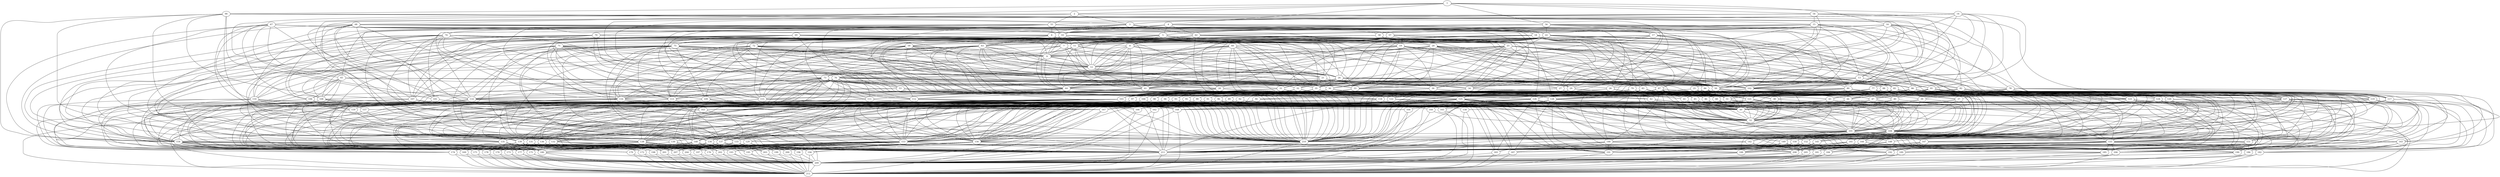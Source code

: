 graph {
  1 -- 2;
  1 -- 4;
  1 -- 14;
  1 -- 16;
  1 -- 54;
  1 -- 56;
  1 -- 66;
  1 -- 68;
  2 -- 3;
  2 -- 13;
  2 -- 15;
  2 -- 53;
  2 -- 55;
  2 -- 65;
  2 -- 67;
  4 -- 5;
  4 -- 10;
  4 -- 13;
  4 -- 17;
  4 -- 22;
  4 -- 53;
  4 -- 57;
  4 -- 62;
  4 -- 65;
  4 -- 69;
  4 -- 74;
  14 -- 3;
  14 -- 25;
  14 -- 27;
  14 -- 50;
  14 -- 53;
  14 -- 55;
  14 -- 77;
  14 -- 79;
  14 -- 102;
  16 -- 5;
  16 -- 10;
  16 -- 25;
  16 -- 29;
  16 -- 34;
  16 -- 50;
  16 -- 53;
  16 -- 57;
  16 -- 62;
  16 -- 77;
  16 -- 81;
  16 -- 86;
  16 -- 102;
  54 -- 3;
  54 -- 13;
  54 -- 15;
  54 -- 105;
  54 -- 107;
  54 -- 117;
  54 -- 119;
  54 -- 210;
  56 -- 5;
  56 -- 10;
  56 -- 13;
  56 -- 17;
  56 -- 22;
  56 -- 105;
  56 -- 109;
  56 -- 114;
  56 -- 117;
  56 -- 121;
  56 -- 126;
  56 -- 210;
  66 -- 3;
  66 -- 25;
  66 -- 27;
  66 -- 50;
  66 -- 105;
  66 -- 107;
  66 -- 129;
  66 -- 131;
  66 -- 154;
  66 -- 210;
  68 -- 5;
  68 -- 10;
  68 -- 25;
  68 -- 29;
  68 -- 34;
  68 -- 50;
  68 -- 105;
  68 -- 109;
  68 -- 114;
  68 -- 129;
  68 -- 133;
  68 -- 138;
  68 -- 154;
  68 -- 210;
  3 -- 6;
  3 -- 10;
  3 -- 18;
  3 -- 22;
  3 -- 58;
  3 -- 62;
  3 -- 70;
  3 -- 74;
  13 -- 26;
  13 -- 28;
  13 -- 50;
  13 -- 78;
  13 -- 80;
  13 -- 102;
  15 -- 6;
  15 -- 10;
  15 -- 26;
  15 -- 30;
  15 -- 34;
  15 -- 50;
  15 -- 58;
  15 -- 62;
  15 -- 78;
  15 -- 82;
  15 -- 86;
  15 -- 102;
  53 -- 106;
  53 -- 108;
  53 -- 118;
  53 -- 120;
  53 -- 210;
  55 -- 6;
  55 -- 10;
  55 -- 18;
  55 -- 22;
  55 -- 106;
  55 -- 110;
  55 -- 114;
  55 -- 118;
  55 -- 122;
  55 -- 126;
  55 -- 210;
  65 -- 26;
  65 -- 28;
  65 -- 50;
  65 -- 106;
  65 -- 108;
  65 -- 130;
  65 -- 132;
  65 -- 154;
  65 -- 210;
  67 -- 6;
  67 -- 10;
  67 -- 26;
  67 -- 30;
  67 -- 34;
  67 -- 50;
  67 -- 106;
  67 -- 110;
  67 -- 114;
  67 -- 130;
  67 -- 134;
  67 -- 138;
  67 -- 154;
  67 -- 210;
  6 -- 7;
  6 -- 11;
  6 -- 19;
  6 -- 23;
  6 -- 59;
  6 -- 63;
  6 -- 71;
  6 -- 75;
  10 -- 9;
  10 -- 11;
  10 -- 12;
  10 -- 21;
  10 -- 23;
  10 -- 24;
  10 -- 61;
  10 -- 63;
  10 -- 64;
  10 -- 73;
  10 -- 75;
  10 -- 76;
  18 -- 7;
  18 -- 11;
  18 -- 27;
  18 -- 31;
  18 -- 35;
  18 -- 50;
  18 -- 59;
  18 -- 63;
  18 -- 79;
  18 -- 83;
  18 -- 87;
  18 -- 102;
  22 -- 9;
  22 -- 11;
  22 -- 12;
  22 -- 27;
  22 -- 28;
  22 -- 33;
  22 -- 35;
  22 -- 36;
  22 -- 50;
  22 -- 61;
  22 -- 63;
  22 -- 64;
  22 -- 79;
  22 -- 80;
  22 -- 85;
  22 -- 87;
  22 -- 88;
  22 -- 102;
  58 -- 7;
  58 -- 11;
  58 -- 19;
  58 -- 23;
  58 -- 107;
  58 -- 111;
  58 -- 115;
  58 -- 119;
  58 -- 123;
  58 -- 127;
  58 -- 210;
  62 -- 9;
  62 -- 11;
  62 -- 12;
  62 -- 21;
  62 -- 23;
  62 -- 24;
  62 -- 107;
  62 -- 108;
  62 -- 113;
  62 -- 115;
  62 -- 116;
  62 -- 119;
  62 -- 120;
  62 -- 125;
  62 -- 127;
  62 -- 128;
  62 -- 210;
  70 -- 7;
  70 -- 11;
  70 -- 27;
  70 -- 31;
  70 -- 35;
  70 -- 50;
  70 -- 107;
  70 -- 111;
  70 -- 115;
  70 -- 131;
  70 -- 135;
  70 -- 139;
  70 -- 154;
  70 -- 210;
  74 -- 9;
  74 -- 11;
  74 -- 12;
  74 -- 27;
  74 -- 28;
  74 -- 33;
  74 -- 35;
  74 -- 36;
  74 -- 50;
  74 -- 107;
  74 -- 108;
  74 -- 113;
  74 -- 115;
  74 -- 116;
  74 -- 131;
  74 -- 132;
  74 -- 137;
  74 -- 139;
  74 -- 140;
  74 -- 154;
  74 -- 210;
  5 -- 8;
  5 -- 11;
  5 -- 20;
  5 -- 23;
  5 -- 60;
  5 -- 63;
  5 -- 72;
  5 -- 75;
  17 -- 8;
  17 -- 11;
  17 -- 28;
  17 -- 32;
  17 -- 35;
  17 -- 50;
  17 -- 60;
  17 -- 63;
  17 -- 80;
  17 -- 84;
  17 -- 87;
  17 -- 102;
  57 -- 8;
  57 -- 11;
  57 -- 20;
  57 -- 23;
  57 -- 108;
  57 -- 112;
  57 -- 115;
  57 -- 120;
  57 -- 124;
  57 -- 127;
  57 -- 210;
  69 -- 8;
  69 -- 11;
  69 -- 28;
  69 -- 32;
  69 -- 35;
  69 -- 50;
  69 -- 108;
  69 -- 112;
  69 -- 115;
  69 -- 132;
  69 -- 136;
  69 -- 139;
  69 -- 154;
  69 -- 210;
  8 -- 9;
  8 -- 12;
  8 -- 21;
  8 -- 24;
  8 -- 61;
  8 -- 64;
  8 -- 73;
  8 -- 76;
  11 -- 9;
  11 -- 12;
  11 -- 21;
  11 -- 24;
  11 -- 61;
  11 -- 64;
  11 -- 73;
  11 -- 76;
  20 -- 9;
  20 -- 12;
  20 -- 29;
  20 -- 33;
  20 -- 36;
  20 -- 50;
  20 -- 61;
  20 -- 64;
  20 -- 81;
  20 -- 85;
  20 -- 88;
  20 -- 102;
  23 -- 9;
  23 -- 12;
  23 -- 29;
  23 -- 30;
  23 -- 33;
  23 -- 34;
  23 -- 36;
  23 -- 50;
  23 -- 61;
  23 -- 64;
  23 -- 81;
  23 -- 82;
  23 -- 85;
  23 -- 86;
  23 -- 88;
  23 -- 102;
  60 -- 9;
  60 -- 12;
  60 -- 21;
  60 -- 24;
  60 -- 109;
  60 -- 113;
  60 -- 116;
  60 -- 121;
  60 -- 125;
  60 -- 128;
  60 -- 210;
  63 -- 9;
  63 -- 12;
  63 -- 21;
  63 -- 24;
  63 -- 109;
  63 -- 110;
  63 -- 113;
  63 -- 114;
  63 -- 116;
  63 -- 121;
  63 -- 122;
  63 -- 125;
  63 -- 126;
  63 -- 128;
  63 -- 210;
  72 -- 9;
  72 -- 12;
  72 -- 29;
  72 -- 33;
  72 -- 36;
  72 -- 50;
  72 -- 109;
  72 -- 113;
  72 -- 116;
  72 -- 133;
  72 -- 137;
  72 -- 140;
  72 -- 154;
  72 -- 210;
  75 -- 9;
  75 -- 12;
  75 -- 29;
  75 -- 30;
  75 -- 33;
  75 -- 34;
  75 -- 36;
  75 -- 50;
  75 -- 109;
  75 -- 110;
  75 -- 113;
  75 -- 114;
  75 -- 116;
  75 -- 133;
  75 -- 134;
  75 -- 137;
  75 -- 138;
  75 -- 140;
  75 -- 154;
  75 -- 210;
  7 -- 9;
  7 -- 12;
  7 -- 21;
  7 -- 24;
  7 -- 61;
  7 -- 64;
  7 -- 73;
  7 -- 76;
  19 -- 9;
  19 -- 12;
  19 -- 30;
  19 -- 33;
  19 -- 36;
  19 -- 50;
  19 -- 61;
  19 -- 64;
  19 -- 82;
  19 -- 85;
  19 -- 88;
  19 -- 102;
  59 -- 9;
  59 -- 12;
  59 -- 21;
  59 -- 24;
  59 -- 110;
  59 -- 113;
  59 -- 116;
  59 -- 122;
  59 -- 125;
  59 -- 128;
  59 -- 210;
  71 -- 9;
  71 -- 12;
  71 -- 30;
  71 -- 33;
  71 -- 36;
  71 -- 50;
  71 -- 110;
  71 -- 113;
  71 -- 116;
  71 -- 134;
  71 -- 137;
  71 -- 140;
  71 -- 154;
  71 -- 210;
  9 -- 12;
  9 -- 24;
  9 -- 64;
  9 -- 76;
  12 -- 21;
  12 -- 61;
  12 -- 73;
  21 -- 31;
  21 -- 32;
  21 -- 34;
  21 -- 35;
  21 -- 36;
  21 -- 50;
  21 -- 64;
  21 -- 83;
  21 -- 84;
  21 -- 86;
  21 -- 87;
  21 -- 88;
  21 -- 102;
  24 -- 31;
  24 -- 32;
  24 -- 33;
  24 -- 34;
  24 -- 35;
  24 -- 50;
  24 -- 61;
  24 -- 83;
  24 -- 84;
  24 -- 85;
  24 -- 86;
  24 -- 87;
  24 -- 102;
  61 -- 111;
  61 -- 112;
  61 -- 114;
  61 -- 115;
  61 -- 116;
  61 -- 123;
  61 -- 124;
  61 -- 126;
  61 -- 127;
  61 -- 128;
  61 -- 210;
  64 -- 111;
  64 -- 112;
  64 -- 113;
  64 -- 114;
  64 -- 115;
  64 -- 123;
  64 -- 124;
  64 -- 125;
  64 -- 126;
  64 -- 127;
  64 -- 210;
  73 -- 31;
  73 -- 32;
  73 -- 34;
  73 -- 35;
  73 -- 36;
  73 -- 50;
  73 -- 111;
  73 -- 112;
  73 -- 114;
  73 -- 115;
  73 -- 116;
  73 -- 135;
  73 -- 136;
  73 -- 138;
  73 -- 139;
  73 -- 140;
  73 -- 154;
  73 -- 210;
  76 -- 31;
  76 -- 32;
  76 -- 33;
  76 -- 34;
  76 -- 35;
  76 -- 50;
  76 -- 111;
  76 -- 112;
  76 -- 113;
  76 -- 114;
  76 -- 115;
  76 -- 135;
  76 -- 136;
  76 -- 137;
  76 -- 138;
  76 -- 139;
  76 -- 154;
  76 -- 210;
  26 -- 37;
  26 -- 39;
  26 -- 51;
  26 -- 89;
  26 -- 91;
  26 -- 103;
  28 -- 37;
  28 -- 41;
  28 -- 46;
  28 -- 51;
  28 -- 89;
  28 -- 93;
  28 -- 98;
  28 -- 103;
  50 -- 49;
  50 -- 51;
  50 -- 52;
  50 -- 101;
  50 -- 103;
  50 -- 104;
  78 -- 37;
  78 -- 39;
  78 -- 51;
  78 -- 117;
  78 -- 119;
  78 -- 141;
  78 -- 143;
  78 -- 155;
  78 -- 210;
  80 -- 37;
  80 -- 41;
  80 -- 46;
  80 -- 51;
  80 -- 117;
  80 -- 121;
  80 -- 126;
  80 -- 141;
  80 -- 145;
  80 -- 150;
  80 -- 155;
  80 -- 210;
  102 -- 49;
  102 -- 51;
  102 -- 52;
  102 -- 117;
  102 -- 118;
  102 -- 119;
  102 -- 120;
  102 -- 121;
  102 -- 122;
  102 -- 123;
  102 -- 124;
  102 -- 125;
  102 -- 126;
  102 -- 127;
  102 -- 128;
  102 -- 153;
  102 -- 155;
  102 -- 156;
  102 -- 210;
  25 -- 38;
  25 -- 40;
  25 -- 51;
  25 -- 90;
  25 -- 92;
  25 -- 103;
  27 -- 38;
  27 -- 42;
  27 -- 46;
  27 -- 51;
  27 -- 90;
  27 -- 94;
  27 -- 98;
  27 -- 103;
  77 -- 38;
  77 -- 40;
  77 -- 51;
  77 -- 118;
  77 -- 120;
  77 -- 142;
  77 -- 144;
  77 -- 155;
  77 -- 210;
  79 -- 38;
  79 -- 42;
  79 -- 46;
  79 -- 51;
  79 -- 118;
  79 -- 122;
  79 -- 126;
  79 -- 142;
  79 -- 146;
  79 -- 150;
  79 -- 155;
  79 -- 210;
  30 -- 39;
  30 -- 43;
  30 -- 47;
  30 -- 51;
  30 -- 91;
  30 -- 95;
  30 -- 99;
  30 -- 103;
  34 -- 39;
  34 -- 40;
  34 -- 45;
  34 -- 47;
  34 -- 48;
  34 -- 51;
  34 -- 91;
  34 -- 92;
  34 -- 97;
  34 -- 99;
  34 -- 100;
  34 -- 103;
  82 -- 39;
  82 -- 43;
  82 -- 47;
  82 -- 51;
  82 -- 119;
  82 -- 123;
  82 -- 127;
  82 -- 143;
  82 -- 147;
  82 -- 151;
  82 -- 155;
  82 -- 210;
  86 -- 39;
  86 -- 40;
  86 -- 45;
  86 -- 47;
  86 -- 48;
  86 -- 51;
  86 -- 119;
  86 -- 120;
  86 -- 125;
  86 -- 127;
  86 -- 128;
  86 -- 143;
  86 -- 144;
  86 -- 149;
  86 -- 151;
  86 -- 152;
  86 -- 155;
  86 -- 210;
  29 -- 40;
  29 -- 44;
  29 -- 47;
  29 -- 51;
  29 -- 92;
  29 -- 96;
  29 -- 99;
  29 -- 103;
  81 -- 40;
  81 -- 44;
  81 -- 47;
  81 -- 51;
  81 -- 120;
  81 -- 124;
  81 -- 127;
  81 -- 144;
  81 -- 148;
  81 -- 151;
  81 -- 155;
  81 -- 210;
  32 -- 41;
  32 -- 45;
  32 -- 48;
  32 -- 51;
  32 -- 93;
  32 -- 97;
  32 -- 100;
  32 -- 103;
  35 -- 41;
  35 -- 42;
  35 -- 45;
  35 -- 46;
  35 -- 48;
  35 -- 51;
  35 -- 93;
  35 -- 94;
  35 -- 97;
  35 -- 98;
  35 -- 100;
  35 -- 103;
  84 -- 41;
  84 -- 45;
  84 -- 48;
  84 -- 51;
  84 -- 121;
  84 -- 125;
  84 -- 128;
  84 -- 145;
  84 -- 149;
  84 -- 152;
  84 -- 155;
  84 -- 210;
  87 -- 41;
  87 -- 42;
  87 -- 45;
  87 -- 46;
  87 -- 48;
  87 -- 51;
  87 -- 121;
  87 -- 122;
  87 -- 125;
  87 -- 126;
  87 -- 128;
  87 -- 145;
  87 -- 146;
  87 -- 149;
  87 -- 150;
  87 -- 152;
  87 -- 155;
  87 -- 210;
  31 -- 42;
  31 -- 45;
  31 -- 48;
  31 -- 51;
  31 -- 94;
  31 -- 97;
  31 -- 100;
  31 -- 103;
  83 -- 42;
  83 -- 45;
  83 -- 48;
  83 -- 51;
  83 -- 122;
  83 -- 125;
  83 -- 128;
  83 -- 146;
  83 -- 149;
  83 -- 152;
  83 -- 155;
  83 -- 210;
  33 -- 43;
  33 -- 44;
  33 -- 46;
  33 -- 47;
  33 -- 48;
  33 -- 51;
  33 -- 95;
  33 -- 96;
  33 -- 98;
  33 -- 99;
  33 -- 100;
  33 -- 103;
  36 -- 43;
  36 -- 44;
  36 -- 45;
  36 -- 46;
  36 -- 47;
  36 -- 51;
  36 -- 95;
  36 -- 96;
  36 -- 97;
  36 -- 98;
  36 -- 99;
  36 -- 103;
  85 -- 43;
  85 -- 44;
  85 -- 46;
  85 -- 47;
  85 -- 48;
  85 -- 51;
  85 -- 123;
  85 -- 124;
  85 -- 126;
  85 -- 127;
  85 -- 128;
  85 -- 147;
  85 -- 148;
  85 -- 150;
  85 -- 151;
  85 -- 152;
  85 -- 155;
  85 -- 210;
  88 -- 43;
  88 -- 44;
  88 -- 45;
  88 -- 46;
  88 -- 47;
  88 -- 51;
  88 -- 123;
  88 -- 124;
  88 -- 125;
  88 -- 126;
  88 -- 127;
  88 -- 147;
  88 -- 148;
  88 -- 149;
  88 -- 150;
  88 -- 151;
  88 -- 155;
  88 -- 210;
  38 -- 49;
  38 -- 52;
  38 -- 101;
  38 -- 104;
  40 -- 49;
  40 -- 52;
  40 -- 101;
  40 -- 104;
  51 -- 49;
  51 -- 52;
  51 -- 101;
  51 -- 104;
  90 -- 49;
  90 -- 52;
  90 -- 129;
  90 -- 131;
  90 -- 153;
  90 -- 156;
  90 -- 210;
  92 -- 49;
  92 -- 52;
  92 -- 129;
  92 -- 133;
  92 -- 138;
  92 -- 153;
  92 -- 156;
  92 -- 210;
  103 -- 49;
  103 -- 52;
  103 -- 129;
  103 -- 130;
  103 -- 131;
  103 -- 132;
  103 -- 133;
  103 -- 134;
  103 -- 135;
  103 -- 136;
  103 -- 137;
  103 -- 138;
  103 -- 139;
  103 -- 140;
  103 -- 153;
  103 -- 154;
  103 -- 156;
  103 -- 210;
  37 -- 49;
  37 -- 52;
  37 -- 101;
  37 -- 104;
  39 -- 49;
  39 -- 52;
  39 -- 101;
  39 -- 104;
  89 -- 49;
  89 -- 52;
  89 -- 130;
  89 -- 132;
  89 -- 153;
  89 -- 156;
  89 -- 210;
  91 -- 49;
  91 -- 52;
  91 -- 130;
  91 -- 134;
  91 -- 138;
  91 -- 153;
  91 -- 156;
  91 -- 210;
  42 -- 49;
  42 -- 52;
  42 -- 101;
  42 -- 104;
  46 -- 49;
  46 -- 52;
  46 -- 101;
  46 -- 104;
  94 -- 49;
  94 -- 52;
  94 -- 131;
  94 -- 135;
  94 -- 139;
  94 -- 153;
  94 -- 156;
  94 -- 210;
  98 -- 49;
  98 -- 52;
  98 -- 131;
  98 -- 132;
  98 -- 137;
  98 -- 139;
  98 -- 140;
  98 -- 153;
  98 -- 156;
  98 -- 210;
  41 -- 49;
  41 -- 52;
  41 -- 101;
  41 -- 104;
  93 -- 49;
  93 -- 52;
  93 -- 132;
  93 -- 136;
  93 -- 139;
  93 -- 153;
  93 -- 156;
  93 -- 210;
  44 -- 49;
  44 -- 52;
  44 -- 101;
  44 -- 104;
  47 -- 49;
  47 -- 52;
  47 -- 101;
  47 -- 104;
  96 -- 49;
  96 -- 52;
  96 -- 133;
  96 -- 137;
  96 -- 140;
  96 -- 153;
  96 -- 156;
  96 -- 210;
  99 -- 49;
  99 -- 52;
  99 -- 133;
  99 -- 134;
  99 -- 137;
  99 -- 138;
  99 -- 140;
  99 -- 153;
  99 -- 156;
  99 -- 210;
  43 -- 49;
  43 -- 52;
  43 -- 101;
  43 -- 104;
  95 -- 49;
  95 -- 52;
  95 -- 134;
  95 -- 137;
  95 -- 140;
  95 -- 153;
  95 -- 156;
  95 -- 210;
  45 -- 49;
  45 -- 52;
  45 -- 101;
  45 -- 104;
  48 -- 49;
  48 -- 52;
  48 -- 101;
  48 -- 104;
  97 -- 49;
  97 -- 52;
  97 -- 135;
  97 -- 136;
  97 -- 138;
  97 -- 139;
  97 -- 140;
  97 -- 153;
  97 -- 156;
  97 -- 210;
  100 -- 49;
  100 -- 52;
  100 -- 135;
  100 -- 136;
  100 -- 137;
  100 -- 138;
  100 -- 139;
  100 -- 153;
  100 -- 156;
  100 -- 210;
  49 -- 52;
  49 -- 104;
  52 -- 101;
  101 -- 141;
  101 -- 142;
  101 -- 143;
  101 -- 144;
  101 -- 145;
  101 -- 146;
  101 -- 147;
  101 -- 148;
  101 -- 149;
  101 -- 150;
  101 -- 151;
  101 -- 152;
  101 -- 154;
  101 -- 155;
  101 -- 156;
  101 -- 210;
  104 -- 141;
  104 -- 142;
  104 -- 143;
  104 -- 144;
  104 -- 145;
  104 -- 146;
  104 -- 147;
  104 -- 148;
  104 -- 149;
  104 -- 150;
  104 -- 151;
  104 -- 152;
  104 -- 153;
  104 -- 154;
  104 -- 155;
  104 -- 210;
  106 -- 157;
  106 -- 159;
  106 -- 169;
  106 -- 171;
  106 -- 211;
  108 -- 157;
  108 -- 161;
  108 -- 166;
  108 -- 169;
  108 -- 173;
  108 -- 178;
  108 -- 211;
  118 -- 157;
  118 -- 159;
  118 -- 181;
  118 -- 183;
  118 -- 206;
  118 -- 211;
  120 -- 157;
  120 -- 161;
  120 -- 166;
  120 -- 181;
  120 -- 185;
  120 -- 190;
  120 -- 206;
  120 -- 211;
  210 -- 209;
  210 -- 211;
  210 -- 212;
  105 -- 158;
  105 -- 160;
  105 -- 170;
  105 -- 172;
  105 -- 211;
  107 -- 158;
  107 -- 162;
  107 -- 166;
  107 -- 170;
  107 -- 174;
  107 -- 178;
  107 -- 211;
  117 -- 158;
  117 -- 160;
  117 -- 182;
  117 -- 184;
  117 -- 206;
  117 -- 211;
  119 -- 158;
  119 -- 162;
  119 -- 166;
  119 -- 182;
  119 -- 186;
  119 -- 190;
  119 -- 206;
  119 -- 211;
  110 -- 159;
  110 -- 163;
  110 -- 167;
  110 -- 171;
  110 -- 175;
  110 -- 179;
  110 -- 211;
  114 -- 159;
  114 -- 160;
  114 -- 165;
  114 -- 167;
  114 -- 168;
  114 -- 171;
  114 -- 172;
  114 -- 177;
  114 -- 179;
  114 -- 180;
  114 -- 211;
  122 -- 159;
  122 -- 163;
  122 -- 167;
  122 -- 183;
  122 -- 187;
  122 -- 191;
  122 -- 206;
  122 -- 211;
  126 -- 159;
  126 -- 160;
  126 -- 165;
  126 -- 167;
  126 -- 168;
  126 -- 183;
  126 -- 184;
  126 -- 189;
  126 -- 191;
  126 -- 192;
  126 -- 206;
  126 -- 211;
  109 -- 160;
  109 -- 164;
  109 -- 167;
  109 -- 172;
  109 -- 176;
  109 -- 179;
  109 -- 211;
  121 -- 160;
  121 -- 164;
  121 -- 167;
  121 -- 184;
  121 -- 188;
  121 -- 191;
  121 -- 206;
  121 -- 211;
  112 -- 161;
  112 -- 165;
  112 -- 168;
  112 -- 173;
  112 -- 177;
  112 -- 180;
  112 -- 211;
  115 -- 161;
  115 -- 162;
  115 -- 165;
  115 -- 166;
  115 -- 168;
  115 -- 173;
  115 -- 174;
  115 -- 177;
  115 -- 178;
  115 -- 180;
  115 -- 211;
  124 -- 161;
  124 -- 165;
  124 -- 168;
  124 -- 185;
  124 -- 189;
  124 -- 192;
  124 -- 206;
  124 -- 211;
  127 -- 161;
  127 -- 162;
  127 -- 165;
  127 -- 166;
  127 -- 168;
  127 -- 185;
  127 -- 186;
  127 -- 189;
  127 -- 190;
  127 -- 192;
  127 -- 206;
  127 -- 211;
  111 -- 162;
  111 -- 165;
  111 -- 168;
  111 -- 174;
  111 -- 177;
  111 -- 180;
  111 -- 211;
  123 -- 162;
  123 -- 165;
  123 -- 168;
  123 -- 186;
  123 -- 189;
  123 -- 192;
  123 -- 206;
  123 -- 211;
  113 -- 163;
  113 -- 164;
  113 -- 166;
  113 -- 167;
  113 -- 168;
  113 -- 175;
  113 -- 176;
  113 -- 178;
  113 -- 179;
  113 -- 180;
  113 -- 211;
  116 -- 163;
  116 -- 164;
  116 -- 165;
  116 -- 166;
  116 -- 167;
  116 -- 175;
  116 -- 176;
  116 -- 177;
  116 -- 178;
  116 -- 179;
  116 -- 211;
  125 -- 163;
  125 -- 164;
  125 -- 166;
  125 -- 167;
  125 -- 168;
  125 -- 187;
  125 -- 188;
  125 -- 190;
  125 -- 191;
  125 -- 192;
  125 -- 206;
  125 -- 211;
  128 -- 163;
  128 -- 164;
  128 -- 165;
  128 -- 166;
  128 -- 167;
  128 -- 187;
  128 -- 188;
  128 -- 189;
  128 -- 190;
  128 -- 191;
  128 -- 206;
  128 -- 211;
  130 -- 169;
  130 -- 171;
  130 -- 193;
  130 -- 195;
  130 -- 207;
  130 -- 211;
  132 -- 169;
  132 -- 173;
  132 -- 178;
  132 -- 193;
  132 -- 197;
  132 -- 202;
  132 -- 207;
  132 -- 211;
  154 -- 169;
  154 -- 170;
  154 -- 171;
  154 -- 172;
  154 -- 173;
  154 -- 174;
  154 -- 175;
  154 -- 176;
  154 -- 177;
  154 -- 178;
  154 -- 179;
  154 -- 180;
  154 -- 205;
  154 -- 207;
  154 -- 208;
  154 -- 211;
  129 -- 170;
  129 -- 172;
  129 -- 194;
  129 -- 196;
  129 -- 207;
  129 -- 211;
  131 -- 170;
  131 -- 174;
  131 -- 178;
  131 -- 194;
  131 -- 198;
  131 -- 202;
  131 -- 207;
  131 -- 211;
  134 -- 171;
  134 -- 175;
  134 -- 179;
  134 -- 195;
  134 -- 199;
  134 -- 203;
  134 -- 207;
  134 -- 211;
  138 -- 171;
  138 -- 172;
  138 -- 177;
  138 -- 179;
  138 -- 180;
  138 -- 195;
  138 -- 196;
  138 -- 201;
  138 -- 203;
  138 -- 204;
  138 -- 207;
  138 -- 211;
  133 -- 172;
  133 -- 176;
  133 -- 179;
  133 -- 196;
  133 -- 200;
  133 -- 203;
  133 -- 207;
  133 -- 211;
  136 -- 173;
  136 -- 177;
  136 -- 180;
  136 -- 197;
  136 -- 201;
  136 -- 204;
  136 -- 207;
  136 -- 211;
  139 -- 173;
  139 -- 174;
  139 -- 177;
  139 -- 178;
  139 -- 180;
  139 -- 197;
  139 -- 198;
  139 -- 201;
  139 -- 202;
  139 -- 204;
  139 -- 207;
  139 -- 211;
  135 -- 174;
  135 -- 177;
  135 -- 180;
  135 -- 198;
  135 -- 201;
  135 -- 204;
  135 -- 207;
  135 -- 211;
  137 -- 175;
  137 -- 176;
  137 -- 178;
  137 -- 179;
  137 -- 180;
  137 -- 199;
  137 -- 200;
  137 -- 202;
  137 -- 203;
  137 -- 204;
  137 -- 207;
  137 -- 211;
  140 -- 175;
  140 -- 176;
  140 -- 177;
  140 -- 178;
  140 -- 179;
  140 -- 199;
  140 -- 200;
  140 -- 201;
  140 -- 202;
  140 -- 203;
  140 -- 207;
  140 -- 211;
  142 -- 181;
  142 -- 183;
  142 -- 205;
  142 -- 208;
  142 -- 211;
  144 -- 181;
  144 -- 185;
  144 -- 190;
  144 -- 205;
  144 -- 208;
  144 -- 211;
  155 -- 181;
  155 -- 182;
  155 -- 183;
  155 -- 184;
  155 -- 185;
  155 -- 186;
  155 -- 187;
  155 -- 188;
  155 -- 189;
  155 -- 190;
  155 -- 191;
  155 -- 192;
  155 -- 205;
  155 -- 206;
  155 -- 208;
  155 -- 211;
  141 -- 182;
  141 -- 184;
  141 -- 205;
  141 -- 208;
  141 -- 211;
  143 -- 182;
  143 -- 186;
  143 -- 190;
  143 -- 205;
  143 -- 208;
  143 -- 211;
  146 -- 183;
  146 -- 187;
  146 -- 191;
  146 -- 205;
  146 -- 208;
  146 -- 211;
  150 -- 183;
  150 -- 184;
  150 -- 189;
  150 -- 191;
  150 -- 192;
  150 -- 205;
  150 -- 208;
  150 -- 211;
  145 -- 184;
  145 -- 188;
  145 -- 191;
  145 -- 205;
  145 -- 208;
  145 -- 211;
  148 -- 185;
  148 -- 189;
  148 -- 192;
  148 -- 205;
  148 -- 208;
  148 -- 211;
  151 -- 185;
  151 -- 186;
  151 -- 189;
  151 -- 190;
  151 -- 192;
  151 -- 205;
  151 -- 208;
  151 -- 211;
  147 -- 186;
  147 -- 189;
  147 -- 192;
  147 -- 205;
  147 -- 208;
  147 -- 211;
  149 -- 187;
  149 -- 188;
  149 -- 190;
  149 -- 191;
  149 -- 192;
  149 -- 205;
  149 -- 208;
  149 -- 211;
  152 -- 187;
  152 -- 188;
  152 -- 189;
  152 -- 190;
  152 -- 191;
  152 -- 205;
  152 -- 208;
  152 -- 211;
  153 -- 193;
  153 -- 194;
  153 -- 195;
  153 -- 196;
  153 -- 197;
  153 -- 198;
  153 -- 199;
  153 -- 200;
  153 -- 201;
  153 -- 202;
  153 -- 203;
  153 -- 204;
  153 -- 206;
  153 -- 207;
  153 -- 208;
  153 -- 211;
  156 -- 193;
  156 -- 194;
  156 -- 195;
  156 -- 196;
  156 -- 197;
  156 -- 198;
  156 -- 199;
  156 -- 200;
  156 -- 201;
  156 -- 202;
  156 -- 203;
  156 -- 204;
  156 -- 205;
  156 -- 206;
  156 -- 207;
  156 -- 211;
  158 -- 209;
  158 -- 212;
  160 -- 209;
  160 -- 212;
  170 -- 209;
  170 -- 212;
  172 -- 209;
  172 -- 212;
  211 -- 209;
  211 -- 212;
  157 -- 209;
  157 -- 212;
  159 -- 209;
  159 -- 212;
  169 -- 209;
  169 -- 212;
  171 -- 209;
  171 -- 212;
  162 -- 209;
  162 -- 212;
  166 -- 209;
  166 -- 212;
  174 -- 209;
  174 -- 212;
  178 -- 209;
  178 -- 212;
  161 -- 209;
  161 -- 212;
  173 -- 209;
  173 -- 212;
  164 -- 209;
  164 -- 212;
  167 -- 209;
  167 -- 212;
  176 -- 209;
  176 -- 212;
  179 -- 209;
  179 -- 212;
  163 -- 209;
  163 -- 212;
  175 -- 209;
  175 -- 212;
  165 -- 209;
  165 -- 212;
  168 -- 209;
  168 -- 212;
  177 -- 209;
  177 -- 212;
  180 -- 209;
  180 -- 212;
  182 -- 209;
  182 -- 212;
  184 -- 209;
  184 -- 212;
  206 -- 209;
  206 -- 212;
  181 -- 209;
  181 -- 212;
  183 -- 209;
  183 -- 212;
  186 -- 209;
  186 -- 212;
  190 -- 209;
  190 -- 212;
  185 -- 209;
  185 -- 212;
  188 -- 209;
  188 -- 212;
  191 -- 209;
  191 -- 212;
  187 -- 209;
  187 -- 212;
  189 -- 209;
  189 -- 212;
  192 -- 209;
  192 -- 212;
  194 -- 209;
  194 -- 212;
  196 -- 209;
  196 -- 212;
  207 -- 209;
  207 -- 212;
  193 -- 209;
  193 -- 212;
  195 -- 209;
  195 -- 212;
  198 -- 209;
  198 -- 212;
  202 -- 209;
  202 -- 212;
  197 -- 209;
  197 -- 212;
  200 -- 209;
  200 -- 212;
  203 -- 209;
  203 -- 212;
  199 -- 209;
  199 -- 212;
  201 -- 209;
  201 -- 212;
  204 -- 209;
  204 -- 212;
  205 -- 209;
  205 -- 212;
  208 -- 209;
  208 -- 212;
  209 -- 212;
}
